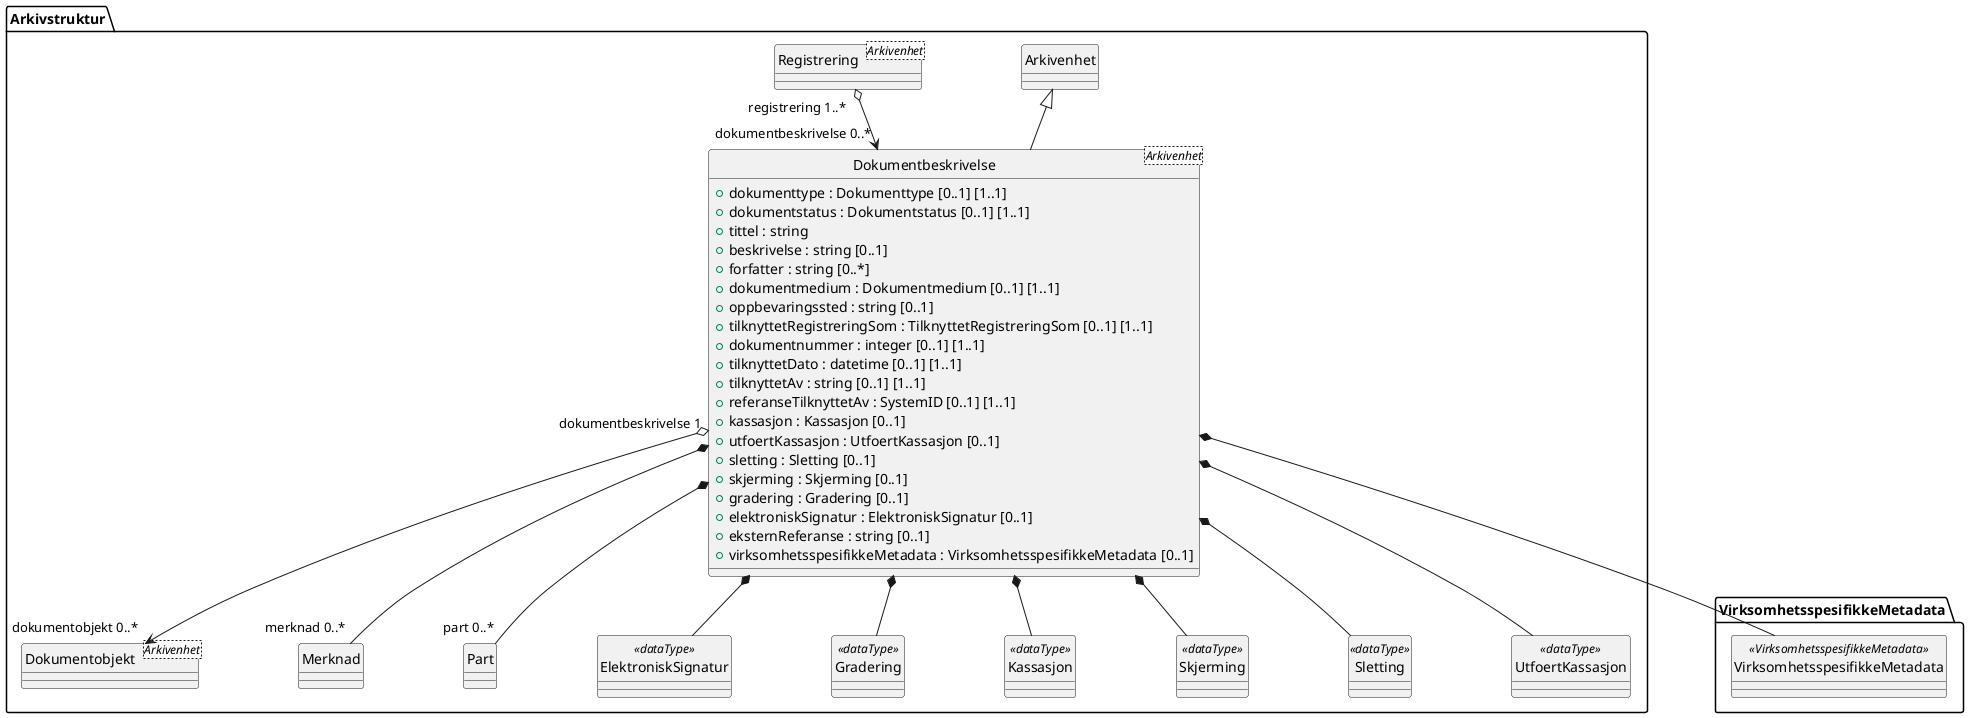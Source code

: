 @startuml
skinparam nodesep 100
hide circle
class Arkivstruktur.Dokumentbeskrivelse <Arkivenhet> {
  +dokumenttype : Dokumenttype [0..1] [1..1]
  +dokumentstatus : Dokumentstatus [0..1] [1..1]
  +tittel : string
  +beskrivelse : string [0..1]
  +forfatter : string [0..*]
  +dokumentmedium : Dokumentmedium [0..1] [1..1]
  +oppbevaringssted : string [0..1]
  +tilknyttetRegistreringSom : TilknyttetRegistreringSom [0..1] [1..1]
  +dokumentnummer : integer [0..1] [1..1]
  +tilknyttetDato : datetime [0..1] [1..1]
  +tilknyttetAv : string [0..1] [1..1]
  +referanseTilknyttetAv : SystemID [0..1] [1..1]
  +kassasjon : Kassasjon [0..1]
  +utfoertKassasjon : UtfoertKassasjon [0..1]
  +sletting : Sletting [0..1]
  +skjerming : Skjerming [0..1]
  +gradering : Gradering [0..1]
  +elektroniskSignatur : ElektroniskSignatur [0..1]
  +eksternReferanse : string [0..1]
  +virksomhetsspesifikkeMetadata : VirksomhetsspesifikkeMetadata [0..1]
}
class Arkivstruktur.Arkivenhet {
}
Arkivstruktur.Arkivenhet <|-- Arkivstruktur.Dokumentbeskrivelse
class Arkivstruktur.Dokumentobjekt <Arkivenhet> {
}
Arkivstruktur.Dokumentbeskrivelse "dokumentbeskrivelse 1" o--> "dokumentobjekt 0..*" Arkivstruktur.Dokumentobjekt
class Arkivstruktur.Merknad {
}
Arkivstruktur.Dokumentbeskrivelse *-- "merknad 0..*" Arkivstruktur.Merknad
class Arkivstruktur.Part {
}
Arkivstruktur.Dokumentbeskrivelse *-- "part 0..*" Arkivstruktur.Part
class Arkivstruktur.ElektroniskSignatur <<dataType>> {
}
Arkivstruktur.Dokumentbeskrivelse *-- Arkivstruktur.ElektroniskSignatur
class Arkivstruktur.Gradering <<dataType>> {
}
Arkivstruktur.Dokumentbeskrivelse *-- Arkivstruktur.Gradering
class Arkivstruktur.Kassasjon <<dataType>> {
}
Arkivstruktur.Dokumentbeskrivelse *-- Arkivstruktur.Kassasjon
class Arkivstruktur.Skjerming <<dataType>> {
}
Arkivstruktur.Dokumentbeskrivelse *-- Arkivstruktur.Skjerming
class Arkivstruktur.Sletting <<dataType>> {
}
Arkivstruktur.Dokumentbeskrivelse *-- Arkivstruktur.Sletting
class Arkivstruktur.UtfoertKassasjon <<dataType>> {
}
Arkivstruktur.Dokumentbeskrivelse *-- Arkivstruktur.UtfoertKassasjon
class VirksomhetsspesifikkeMetadata.VirksomhetsspesifikkeMetadata <<VirksomhetsspesifikkeMetadata>> {
}
Arkivstruktur.Dokumentbeskrivelse *-- VirksomhetsspesifikkeMetadata.VirksomhetsspesifikkeMetadata
class Arkivstruktur.Registrering <Arkivenhet> {
}
Arkivstruktur.Registrering "registrering 1..*" o--> "dokumentbeskrivelse 0..*" Arkivstruktur.Dokumentbeskrivelse
@enduml
